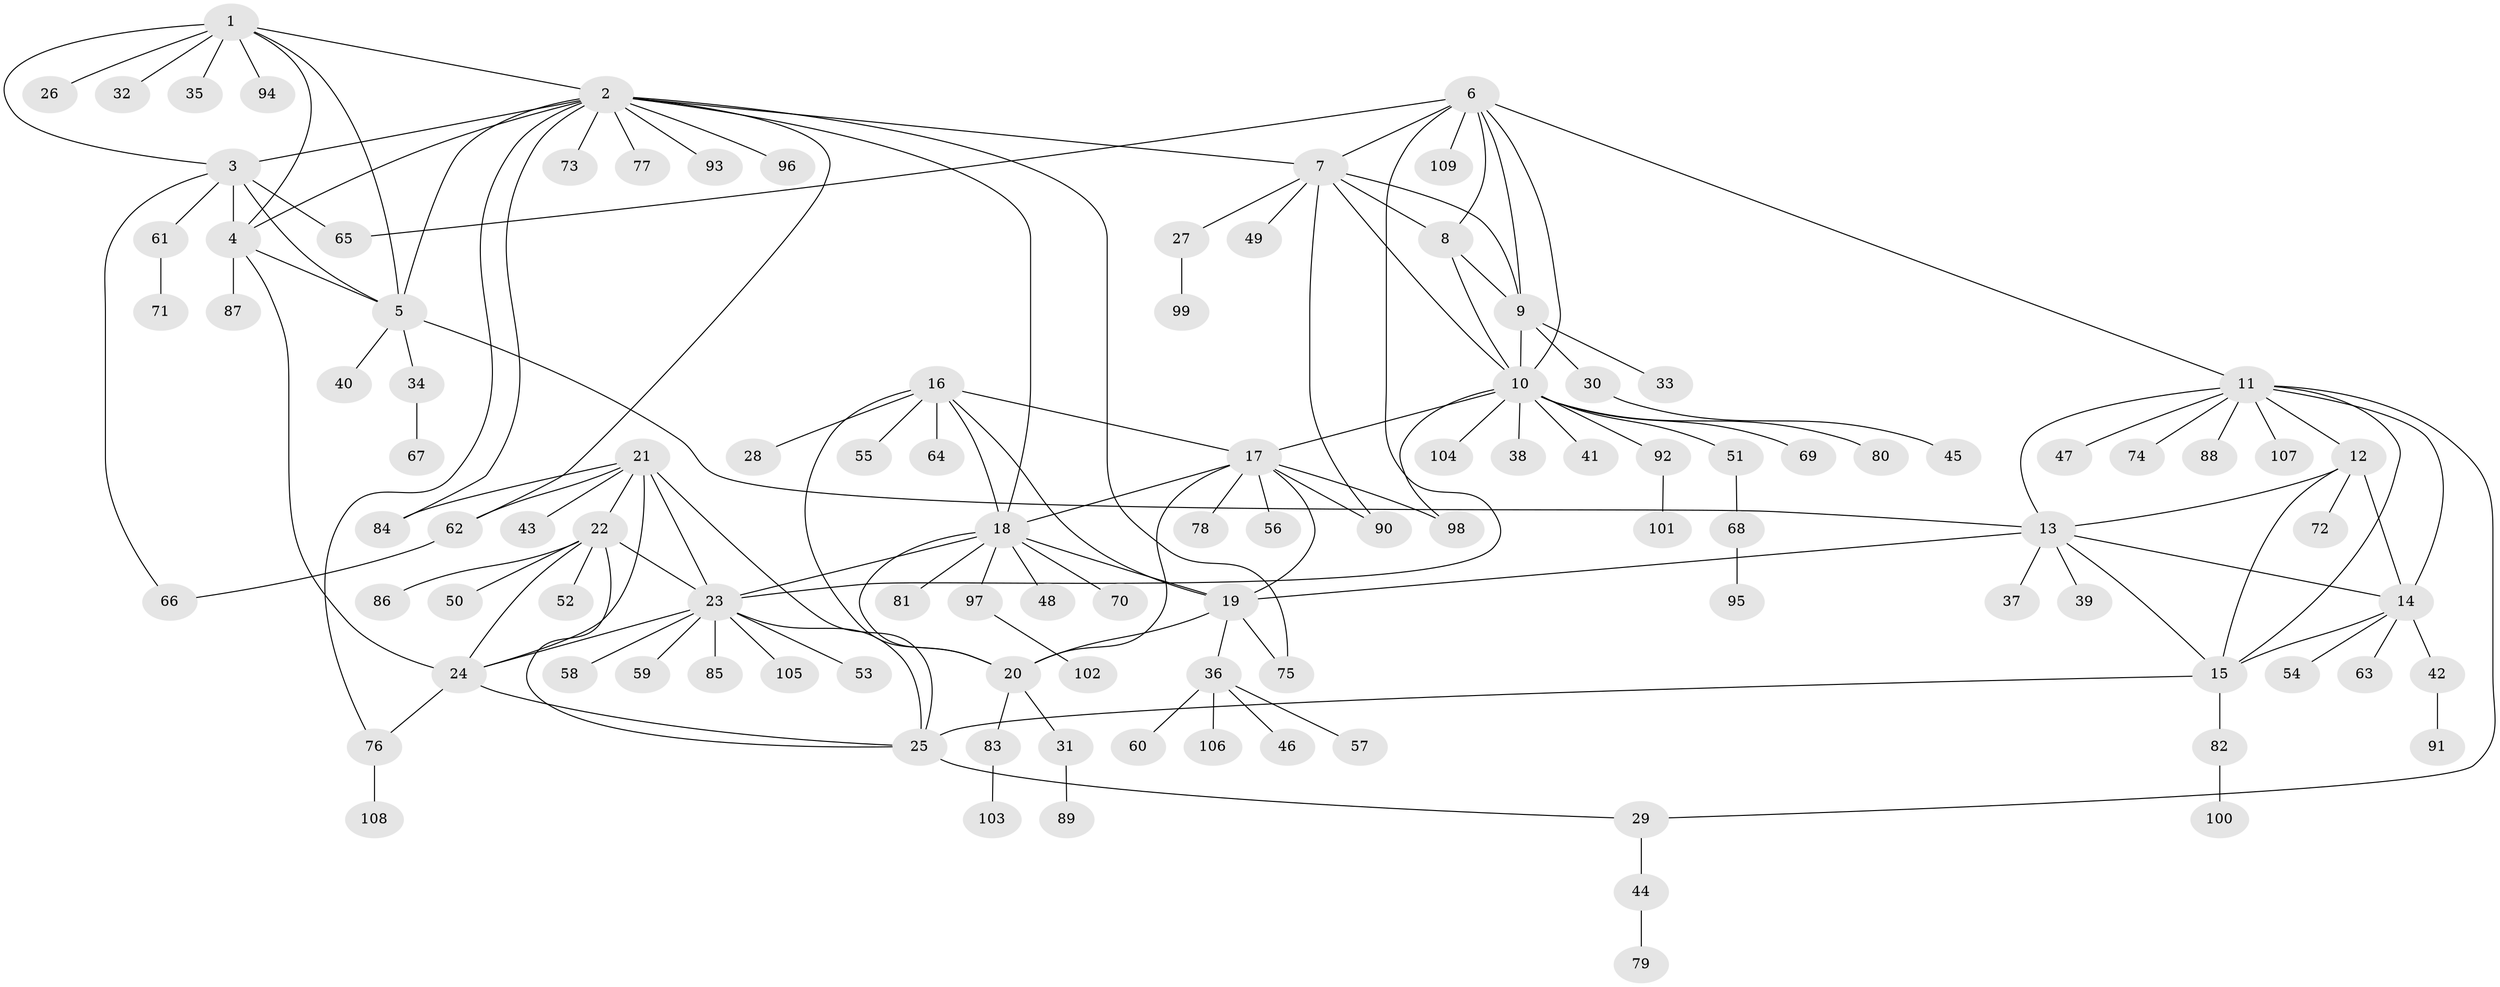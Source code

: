 // coarse degree distribution, {4: 0.0625, 3: 0.03125, 5: 0.09375, 1: 0.71875, 8: 0.0625, 9: 0.03125}
// Generated by graph-tools (version 1.1) at 2025/57/03/04/25 21:57:48]
// undirected, 109 vertices, 153 edges
graph export_dot {
graph [start="1"]
  node [color=gray90,style=filled];
  1;
  2;
  3;
  4;
  5;
  6;
  7;
  8;
  9;
  10;
  11;
  12;
  13;
  14;
  15;
  16;
  17;
  18;
  19;
  20;
  21;
  22;
  23;
  24;
  25;
  26;
  27;
  28;
  29;
  30;
  31;
  32;
  33;
  34;
  35;
  36;
  37;
  38;
  39;
  40;
  41;
  42;
  43;
  44;
  45;
  46;
  47;
  48;
  49;
  50;
  51;
  52;
  53;
  54;
  55;
  56;
  57;
  58;
  59;
  60;
  61;
  62;
  63;
  64;
  65;
  66;
  67;
  68;
  69;
  70;
  71;
  72;
  73;
  74;
  75;
  76;
  77;
  78;
  79;
  80;
  81;
  82;
  83;
  84;
  85;
  86;
  87;
  88;
  89;
  90;
  91;
  92;
  93;
  94;
  95;
  96;
  97;
  98;
  99;
  100;
  101;
  102;
  103;
  104;
  105;
  106;
  107;
  108;
  109;
  1 -- 2;
  1 -- 3;
  1 -- 4;
  1 -- 5;
  1 -- 26;
  1 -- 32;
  1 -- 35;
  1 -- 94;
  2 -- 3;
  2 -- 4;
  2 -- 5;
  2 -- 7;
  2 -- 18;
  2 -- 62;
  2 -- 73;
  2 -- 75;
  2 -- 76;
  2 -- 77;
  2 -- 84;
  2 -- 93;
  2 -- 96;
  3 -- 4;
  3 -- 5;
  3 -- 61;
  3 -- 65;
  3 -- 66;
  4 -- 5;
  4 -- 24;
  4 -- 87;
  5 -- 13;
  5 -- 34;
  5 -- 40;
  6 -- 7;
  6 -- 8;
  6 -- 9;
  6 -- 10;
  6 -- 11;
  6 -- 23;
  6 -- 65;
  6 -- 109;
  7 -- 8;
  7 -- 9;
  7 -- 10;
  7 -- 27;
  7 -- 49;
  7 -- 90;
  8 -- 9;
  8 -- 10;
  9 -- 10;
  9 -- 30;
  9 -- 33;
  10 -- 17;
  10 -- 38;
  10 -- 41;
  10 -- 51;
  10 -- 69;
  10 -- 80;
  10 -- 92;
  10 -- 98;
  10 -- 104;
  11 -- 12;
  11 -- 13;
  11 -- 14;
  11 -- 15;
  11 -- 29;
  11 -- 47;
  11 -- 74;
  11 -- 88;
  11 -- 107;
  12 -- 13;
  12 -- 14;
  12 -- 15;
  12 -- 72;
  13 -- 14;
  13 -- 15;
  13 -- 19;
  13 -- 37;
  13 -- 39;
  14 -- 15;
  14 -- 42;
  14 -- 54;
  14 -- 63;
  15 -- 25;
  15 -- 82;
  16 -- 17;
  16 -- 18;
  16 -- 19;
  16 -- 20;
  16 -- 28;
  16 -- 55;
  16 -- 64;
  17 -- 18;
  17 -- 19;
  17 -- 20;
  17 -- 56;
  17 -- 78;
  17 -- 90;
  17 -- 98;
  18 -- 19;
  18 -- 20;
  18 -- 23;
  18 -- 48;
  18 -- 70;
  18 -- 81;
  18 -- 97;
  19 -- 20;
  19 -- 36;
  19 -- 75;
  20 -- 31;
  20 -- 83;
  21 -- 22;
  21 -- 23;
  21 -- 24;
  21 -- 25;
  21 -- 43;
  21 -- 62;
  21 -- 84;
  22 -- 23;
  22 -- 24;
  22 -- 25;
  22 -- 50;
  22 -- 52;
  22 -- 86;
  23 -- 24;
  23 -- 25;
  23 -- 53;
  23 -- 58;
  23 -- 59;
  23 -- 85;
  23 -- 105;
  24 -- 25;
  24 -- 76;
  25 -- 29;
  27 -- 99;
  29 -- 44;
  30 -- 45;
  31 -- 89;
  34 -- 67;
  36 -- 46;
  36 -- 57;
  36 -- 60;
  36 -- 106;
  42 -- 91;
  44 -- 79;
  51 -- 68;
  61 -- 71;
  62 -- 66;
  68 -- 95;
  76 -- 108;
  82 -- 100;
  83 -- 103;
  92 -- 101;
  97 -- 102;
}
